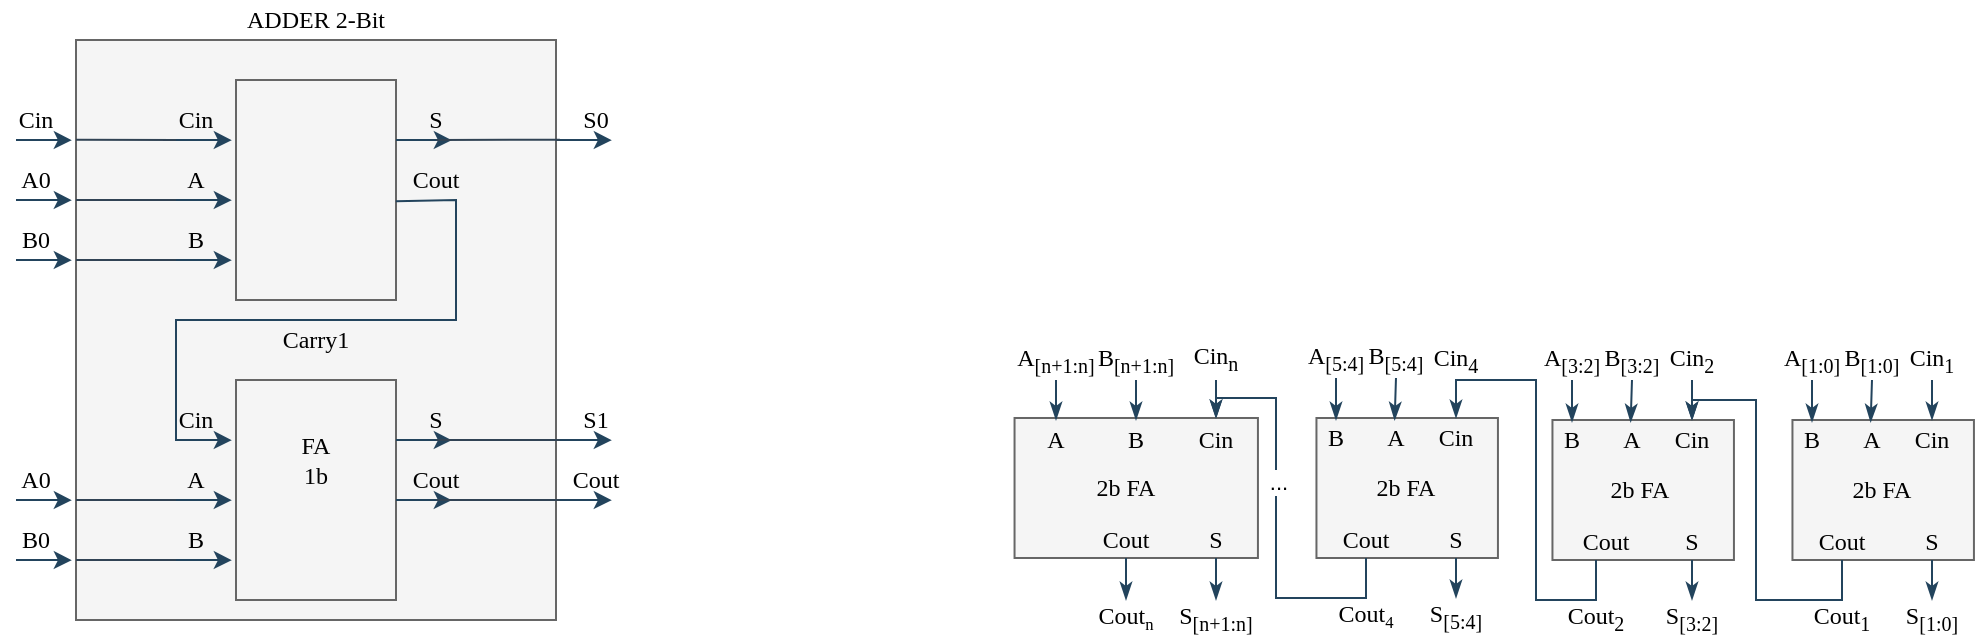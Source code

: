 <mxfile version="24.7.8">
  <diagram name="Página-1" id="XDa92OPdaR4ZZZLZT6wT">
    <mxGraphModel dx="1852" dy="402" grid="1" gridSize="10" guides="0" tooltips="1" connect="1" arrows="1" fold="1" page="1" pageScale="1" pageWidth="1200" pageHeight="1920" background="#ffffff" math="0" shadow="0">
      <root>
        <mxCell id="0" />
        <mxCell id="1" parent="0" />
        <mxCell id="cYye_BwF6FwvJ9r_iufw-80" value="" style="rounded=0;whiteSpace=wrap;html=1;fillColor=#f5f5f5;fontColor=#333333;strokeColor=#666666;" parent="1" vertex="1">
          <mxGeometry x="-40" y="80" width="240" height="290" as="geometry" />
        </mxCell>
        <mxCell id="cYye_BwF6FwvJ9r_iufw-1" value="" style="rounded=0;whiteSpace=wrap;html=1;labelBackgroundColor=none;fillColor=#f5f5f5;strokeColor=#666666;fontColor=#333333;" parent="1" vertex="1">
          <mxGeometry x="40" y="100" width="80" height="110" as="geometry" />
        </mxCell>
        <mxCell id="cYye_BwF6FwvJ9r_iufw-3" value="&lt;font face=&quot;Times New Roman&quot;&gt;A&lt;/font&gt;" style="text;html=1;align=center;verticalAlign=middle;whiteSpace=wrap;rounded=0;labelBackgroundColor=none;fontColor=#000000;" parent="1" vertex="1">
          <mxGeometry x="10" y="140" width="20" height="20" as="geometry" />
        </mxCell>
        <mxCell id="cYye_BwF6FwvJ9r_iufw-8" value="" style="endArrow=classic;html=1;rounded=0;entryX=-0.026;entryY=0.644;entryDx=0;entryDy=0;entryPerimeter=0;labelBackgroundColor=none;strokeColor=#23445D;fontColor=default;" parent="1" edge="1">
          <mxGeometry width="50" height="50" relative="1" as="geometry">
            <mxPoint x="10" y="130" as="sourcePoint" />
            <mxPoint x="37.92" y="130.08" as="targetPoint" />
          </mxGeometry>
        </mxCell>
        <mxCell id="cYye_BwF6FwvJ9r_iufw-20" value="&lt;font face=&quot;Times New Roman&quot;&gt;B&lt;/font&gt;" style="text;html=1;align=center;verticalAlign=middle;whiteSpace=wrap;rounded=0;labelBackgroundColor=none;fontColor=#000000;" parent="1" vertex="1">
          <mxGeometry x="10" y="170" width="20" height="20" as="geometry" />
        </mxCell>
        <mxCell id="cYye_BwF6FwvJ9r_iufw-21" value="&lt;font face=&quot;Times New Roman&quot;&gt;Cin&lt;/font&gt;" style="text;html=1;align=center;verticalAlign=middle;whiteSpace=wrap;rounded=0;labelBackgroundColor=none;fontColor=#000000;" parent="1" vertex="1">
          <mxGeometry x="10" y="110" width="20" height="20" as="geometry" />
        </mxCell>
        <mxCell id="cYye_BwF6FwvJ9r_iufw-58" value="" style="endArrow=classic;html=1;rounded=0;entryX=-0.026;entryY=0.644;entryDx=0;entryDy=0;entryPerimeter=0;labelBackgroundColor=none;strokeColor=#23445D;fontColor=default;" parent="1" edge="1">
          <mxGeometry width="50" height="50" relative="1" as="geometry">
            <mxPoint x="10" y="160" as="sourcePoint" />
            <mxPoint x="37.92" y="160.08" as="targetPoint" />
          </mxGeometry>
        </mxCell>
        <mxCell id="cYye_BwF6FwvJ9r_iufw-59" value="" style="endArrow=classic;html=1;rounded=0;entryX=-0.026;entryY=0.644;entryDx=0;entryDy=0;entryPerimeter=0;labelBackgroundColor=none;strokeColor=#23445D;fontColor=default;" parent="1" edge="1">
          <mxGeometry width="50" height="50" relative="1" as="geometry">
            <mxPoint x="10" y="190" as="sourcePoint" />
            <mxPoint x="37.92" y="190.08" as="targetPoint" />
          </mxGeometry>
        </mxCell>
        <mxCell id="cYye_BwF6FwvJ9r_iufw-61" value="&lt;font face=&quot;Times New Roman&quot;&gt;Cout&lt;/font&gt;" style="text;html=1;align=center;verticalAlign=middle;whiteSpace=wrap;rounded=0;labelBackgroundColor=none;fontColor=#000000;" parent="1" vertex="1">
          <mxGeometry x="130" y="140" width="20" height="20" as="geometry" />
        </mxCell>
        <mxCell id="cYye_BwF6FwvJ9r_iufw-62" value="" style="endArrow=classic;html=1;rounded=0;entryX=-0.026;entryY=0.644;entryDx=0;entryDy=0;entryPerimeter=0;labelBackgroundColor=none;strokeColor=#23445D;fontColor=default;" parent="1" edge="1">
          <mxGeometry width="50" height="50" relative="1" as="geometry">
            <mxPoint x="120" y="130" as="sourcePoint" />
            <mxPoint x="147.92" y="130.08" as="targetPoint" />
          </mxGeometry>
        </mxCell>
        <mxCell id="cYye_BwF6FwvJ9r_iufw-63" value="&lt;font face=&quot;Times New Roman&quot;&gt;S&lt;/font&gt;" style="text;html=1;align=center;verticalAlign=middle;whiteSpace=wrap;rounded=0;labelBackgroundColor=none;fontColor=#000000;" parent="1" vertex="1">
          <mxGeometry x="130" y="110" width="20" height="20" as="geometry" />
        </mxCell>
        <mxCell id="cYye_BwF6FwvJ9r_iufw-65" value="" style="rounded=0;whiteSpace=wrap;html=1;labelBackgroundColor=none;fillColor=#f5f5f5;strokeColor=#666666;fontColor=#333333;" parent="1" vertex="1">
          <mxGeometry x="40" y="250" width="80" height="110" as="geometry" />
        </mxCell>
        <mxCell id="cYye_BwF6FwvJ9r_iufw-66" value="&lt;font face=&quot;Times New Roman&quot;&gt;A&lt;/font&gt;" style="text;html=1;align=center;verticalAlign=middle;whiteSpace=wrap;rounded=0;labelBackgroundColor=none;fontColor=#000000;" parent="1" vertex="1">
          <mxGeometry x="10" y="290" width="20" height="20" as="geometry" />
        </mxCell>
        <mxCell id="cYye_BwF6FwvJ9r_iufw-67" value="" style="endArrow=classic;html=1;rounded=0;entryX=-0.026;entryY=0.644;entryDx=0;entryDy=0;entryPerimeter=0;labelBackgroundColor=none;strokeColor=#23445D;fontColor=default;exitX=0.999;exitY=0.551;exitDx=0;exitDy=0;exitPerimeter=0;" parent="1" source="cYye_BwF6FwvJ9r_iufw-1" edge="1">
          <mxGeometry width="50" height="50" relative="1" as="geometry">
            <mxPoint x="10" y="280" as="sourcePoint" />
            <mxPoint x="37.92" y="280.08" as="targetPoint" />
            <Array as="points">
              <mxPoint x="150" y="160" />
              <mxPoint x="150" y="220" />
              <mxPoint x="10" y="220" />
              <mxPoint x="10" y="280" />
            </Array>
          </mxGeometry>
        </mxCell>
        <mxCell id="cYye_BwF6FwvJ9r_iufw-68" value="&lt;font face=&quot;Times New Roman&quot;&gt;B&lt;/font&gt;" style="text;html=1;align=center;verticalAlign=middle;whiteSpace=wrap;rounded=0;labelBackgroundColor=none;fontColor=#000000;" parent="1" vertex="1">
          <mxGeometry x="10" y="320" width="20" height="20" as="geometry" />
        </mxCell>
        <mxCell id="cYye_BwF6FwvJ9r_iufw-69" value="&lt;font face=&quot;Times New Roman&quot;&gt;Cin&lt;/font&gt;" style="text;html=1;align=center;verticalAlign=middle;whiteSpace=wrap;rounded=0;labelBackgroundColor=none;fontColor=#000000;" parent="1" vertex="1">
          <mxGeometry x="10" y="260" width="20" height="20" as="geometry" />
        </mxCell>
        <mxCell id="cYye_BwF6FwvJ9r_iufw-70" value="&lt;font face=&quot;Times New Roman&quot;&gt;FA 1b&lt;/font&gt;" style="text;html=1;align=center;verticalAlign=middle;whiteSpace=wrap;rounded=0;labelBackgroundColor=none;fontColor=#000000;" parent="1" vertex="1">
          <mxGeometry x="70" y="280" width="20" height="20" as="geometry" />
        </mxCell>
        <mxCell id="cYye_BwF6FwvJ9r_iufw-71" value="" style="endArrow=classic;html=1;rounded=0;entryX=-0.026;entryY=0.644;entryDx=0;entryDy=0;entryPerimeter=0;labelBackgroundColor=none;strokeColor=#23445D;fontColor=default;" parent="1" edge="1">
          <mxGeometry width="50" height="50" relative="1" as="geometry">
            <mxPoint x="10" y="310" as="sourcePoint" />
            <mxPoint x="37.92" y="310.08" as="targetPoint" />
          </mxGeometry>
        </mxCell>
        <mxCell id="cYye_BwF6FwvJ9r_iufw-72" value="" style="endArrow=classic;html=1;rounded=0;entryX=-0.026;entryY=0.644;entryDx=0;entryDy=0;entryPerimeter=0;labelBackgroundColor=none;strokeColor=#23445D;fontColor=default;" parent="1" edge="1">
          <mxGeometry width="50" height="50" relative="1" as="geometry">
            <mxPoint x="10" y="340" as="sourcePoint" />
            <mxPoint x="37.92" y="340.08" as="targetPoint" />
          </mxGeometry>
        </mxCell>
        <mxCell id="cYye_BwF6FwvJ9r_iufw-73" value="&lt;font face=&quot;Times New Roman&quot;&gt;Cout&lt;/font&gt;" style="text;html=1;align=center;verticalAlign=middle;whiteSpace=wrap;rounded=0;labelBackgroundColor=none;fontColor=#000000;" parent="1" vertex="1">
          <mxGeometry x="130" y="290" width="20" height="20" as="geometry" />
        </mxCell>
        <mxCell id="cYye_BwF6FwvJ9r_iufw-74" value="" style="endArrow=classic;html=1;rounded=0;entryX=-0.026;entryY=0.644;entryDx=0;entryDy=0;entryPerimeter=0;labelBackgroundColor=none;strokeColor=#23445D;fontColor=default;" parent="1" edge="1">
          <mxGeometry width="50" height="50" relative="1" as="geometry">
            <mxPoint x="120" y="280" as="sourcePoint" />
            <mxPoint x="147.92" y="280.08" as="targetPoint" />
          </mxGeometry>
        </mxCell>
        <mxCell id="cYye_BwF6FwvJ9r_iufw-75" value="&lt;font face=&quot;Times New Roman&quot;&gt;S&lt;/font&gt;" style="text;html=1;align=center;verticalAlign=middle;whiteSpace=wrap;rounded=0;labelBackgroundColor=none;fontColor=#000000;" parent="1" vertex="1">
          <mxGeometry x="130" y="260" width="20" height="20" as="geometry" />
        </mxCell>
        <mxCell id="cYye_BwF6FwvJ9r_iufw-76" value="" style="endArrow=classic;html=1;rounded=0;entryX=-0.026;entryY=0.644;entryDx=0;entryDy=0;entryPerimeter=0;labelBackgroundColor=none;strokeColor=#23445D;fontColor=default;" parent="1" edge="1">
          <mxGeometry width="50" height="50" relative="1" as="geometry">
            <mxPoint x="120" y="310" as="sourcePoint" />
            <mxPoint x="147.92" y="310.08" as="targetPoint" />
          </mxGeometry>
        </mxCell>
        <mxCell id="cYye_BwF6FwvJ9r_iufw-82" value="&lt;font face=&quot;Times New Roman&quot;&gt;ADDER 2-Bit&lt;/font&gt;" style="text;html=1;align=center;verticalAlign=middle;whiteSpace=wrap;rounded=0;labelBackgroundColor=none;fontColor=#000000;" parent="1" vertex="1">
          <mxGeometry x="20" y="60" width="120" height="20" as="geometry" />
        </mxCell>
        <mxCell id="cYye_BwF6FwvJ9r_iufw-83" value="&lt;font face=&quot;Times New Roman&quot;&gt;Cin&lt;/font&gt;" style="text;html=1;align=center;verticalAlign=middle;whiteSpace=wrap;rounded=0;labelBackgroundColor=none;fontColor=#000000;" parent="1" vertex="1">
          <mxGeometry x="-70" y="110" width="20" height="20" as="geometry" />
        </mxCell>
        <mxCell id="cYye_BwF6FwvJ9r_iufw-85" value="" style="endArrow=classic;html=1;rounded=0;entryX=-0.026;entryY=0.644;entryDx=0;entryDy=0;entryPerimeter=0;labelBackgroundColor=none;strokeColor=#23445D;fontColor=default;" parent="1" edge="1">
          <mxGeometry width="50" height="50" relative="1" as="geometry">
            <mxPoint x="-70" y="130" as="sourcePoint" />
            <mxPoint x="-42.08" y="130.08" as="targetPoint" />
          </mxGeometry>
        </mxCell>
        <mxCell id="cYye_BwF6FwvJ9r_iufw-86" value="&lt;font face=&quot;Times New Roman&quot;&gt;A0&lt;/font&gt;" style="text;html=1;align=center;verticalAlign=middle;whiteSpace=wrap;rounded=0;labelBackgroundColor=none;fontColor=#000000;" parent="1" vertex="1">
          <mxGeometry x="-70" y="140" width="20" height="20" as="geometry" />
        </mxCell>
        <mxCell id="cYye_BwF6FwvJ9r_iufw-87" value="" style="endArrow=classic;html=1;rounded=0;entryX=-0.026;entryY=0.644;entryDx=0;entryDy=0;entryPerimeter=0;labelBackgroundColor=none;strokeColor=#23445D;fontColor=default;" parent="1" edge="1">
          <mxGeometry width="50" height="50" relative="1" as="geometry">
            <mxPoint x="-70" y="160" as="sourcePoint" />
            <mxPoint x="-42.08" y="160.08" as="targetPoint" />
          </mxGeometry>
        </mxCell>
        <mxCell id="cYye_BwF6FwvJ9r_iufw-88" value="&lt;font face=&quot;Times New Roman&quot;&gt;B0&lt;/font&gt;" style="text;html=1;align=center;verticalAlign=middle;whiteSpace=wrap;rounded=0;labelBackgroundColor=none;fontColor=#000000;" parent="1" vertex="1">
          <mxGeometry x="-70" y="170" width="20" height="20" as="geometry" />
        </mxCell>
        <mxCell id="cYye_BwF6FwvJ9r_iufw-89" value="" style="endArrow=classic;html=1;rounded=0;entryX=-0.026;entryY=0.644;entryDx=0;entryDy=0;entryPerimeter=0;labelBackgroundColor=none;strokeColor=#23445D;fontColor=default;" parent="1" edge="1">
          <mxGeometry width="50" height="50" relative="1" as="geometry">
            <mxPoint x="-70" y="190" as="sourcePoint" />
            <mxPoint x="-42.08" y="190.08" as="targetPoint" />
          </mxGeometry>
        </mxCell>
        <mxCell id="cYye_BwF6FwvJ9r_iufw-90" value="" style="endArrow=classic;html=1;rounded=0;labelBackgroundColor=none;strokeColor=#23445D;fontColor=default;" parent="1" target="cYye_BwF6FwvJ9r_iufw-80" edge="1">
          <mxGeometry width="50" height="50" relative="1" as="geometry">
            <mxPoint x="-40" y="130" as="sourcePoint" />
            <mxPoint x="-12.08" y="130.08" as="targetPoint" />
          </mxGeometry>
        </mxCell>
        <mxCell id="cYye_BwF6FwvJ9r_iufw-93" value="&lt;font face=&quot;Times New Roman&quot;&gt;A0&lt;/font&gt;" style="text;html=1;align=center;verticalAlign=middle;whiteSpace=wrap;rounded=0;labelBackgroundColor=none;fontColor=#000000;" parent="1" vertex="1">
          <mxGeometry x="-70" y="290" width="20" height="20" as="geometry" />
        </mxCell>
        <mxCell id="cYye_BwF6FwvJ9r_iufw-94" value="&lt;font face=&quot;Times New Roman&quot;&gt;B0&lt;/font&gt;" style="text;html=1;align=center;verticalAlign=middle;whiteSpace=wrap;rounded=0;labelBackgroundColor=none;fontColor=#000000;" parent="1" vertex="1">
          <mxGeometry x="-70" y="320" width="20" height="20" as="geometry" />
        </mxCell>
        <mxCell id="cYye_BwF6FwvJ9r_iufw-95" value="" style="endArrow=classic;html=1;rounded=0;entryX=-0.026;entryY=0.644;entryDx=0;entryDy=0;entryPerimeter=0;labelBackgroundColor=none;strokeColor=#23445D;fontColor=default;" parent="1" edge="1">
          <mxGeometry width="50" height="50" relative="1" as="geometry">
            <mxPoint x="-70" y="310" as="sourcePoint" />
            <mxPoint x="-42.08" y="310.08" as="targetPoint" />
          </mxGeometry>
        </mxCell>
        <mxCell id="cYye_BwF6FwvJ9r_iufw-96" value="" style="endArrow=classic;html=1;rounded=0;entryX=-0.026;entryY=0.644;entryDx=0;entryDy=0;entryPerimeter=0;labelBackgroundColor=none;strokeColor=#23445D;fontColor=default;" parent="1" edge="1">
          <mxGeometry width="50" height="50" relative="1" as="geometry">
            <mxPoint x="-70" y="340" as="sourcePoint" />
            <mxPoint x="-42.08" y="340.08" as="targetPoint" />
          </mxGeometry>
        </mxCell>
        <mxCell id="cYye_BwF6FwvJ9r_iufw-97" value="&lt;font face=&quot;Times New Roman&quot;&gt;Carry1&lt;/font&gt;" style="text;html=1;align=center;verticalAlign=middle;whiteSpace=wrap;rounded=0;labelBackgroundColor=none;fontColor=#000000;" parent="1" vertex="1">
          <mxGeometry x="70" y="220" width="20" height="20" as="geometry" />
        </mxCell>
        <mxCell id="cYye_BwF6FwvJ9r_iufw-101" value="&lt;font face=&quot;Times New Roman&quot;&gt;S0&lt;/font&gt;" style="text;html=1;align=center;verticalAlign=middle;whiteSpace=wrap;rounded=0;labelBackgroundColor=none;fontColor=#000000;" parent="1" vertex="1">
          <mxGeometry x="210" y="110" width="20" height="20" as="geometry" />
        </mxCell>
        <mxCell id="cYye_BwF6FwvJ9r_iufw-104" value="" style="endArrow=classic;html=1;rounded=0;entryX=-0.026;entryY=0.644;entryDx=0;entryDy=0;entryPerimeter=0;labelBackgroundColor=none;strokeColor=#23445D;fontColor=default;" parent="1" edge="1">
          <mxGeometry width="50" height="50" relative="1" as="geometry">
            <mxPoint x="200" y="130" as="sourcePoint" />
            <mxPoint x="227.92" y="130.08" as="targetPoint" />
          </mxGeometry>
        </mxCell>
        <mxCell id="cYye_BwF6FwvJ9r_iufw-107" value="&lt;font face=&quot;Times New Roman&quot;&gt;S1&lt;/font&gt;" style="text;html=1;align=center;verticalAlign=middle;whiteSpace=wrap;rounded=0;labelBackgroundColor=none;fontColor=#000000;" parent="1" vertex="1">
          <mxGeometry x="210" y="260" width="20" height="20" as="geometry" />
        </mxCell>
        <mxCell id="cYye_BwF6FwvJ9r_iufw-108" value="" style="endArrow=classic;html=1;rounded=0;entryX=-0.026;entryY=0.644;entryDx=0;entryDy=0;entryPerimeter=0;labelBackgroundColor=none;strokeColor=#23445D;fontColor=default;" parent="1" edge="1">
          <mxGeometry width="50" height="50" relative="1" as="geometry">
            <mxPoint x="200" y="280" as="sourcePoint" />
            <mxPoint x="227.92" y="280.08" as="targetPoint" />
          </mxGeometry>
        </mxCell>
        <mxCell id="cYye_BwF6FwvJ9r_iufw-113" value="&lt;font face=&quot;Times New Roman&quot;&gt;Cout&lt;/font&gt;" style="text;html=1;align=center;verticalAlign=middle;whiteSpace=wrap;rounded=0;labelBackgroundColor=none;fontColor=#000000;" parent="1" vertex="1">
          <mxGeometry x="210" y="290" width="20" height="20" as="geometry" />
        </mxCell>
        <mxCell id="cYye_BwF6FwvJ9r_iufw-114" value="" style="endArrow=classic;html=1;rounded=0;entryX=-0.026;entryY=0.644;entryDx=0;entryDy=0;entryPerimeter=0;labelBackgroundColor=none;strokeColor=#23445D;fontColor=default;" parent="1" edge="1">
          <mxGeometry width="50" height="50" relative="1" as="geometry">
            <mxPoint x="200" y="310" as="sourcePoint" />
            <mxPoint x="227.92" y="310.08" as="targetPoint" />
          </mxGeometry>
        </mxCell>
        <mxCell id="cYye_BwF6FwvJ9r_iufw-115" value="" style="endArrow=none;html=1;rounded=0;fillColor=#647687;strokeColor=#314354;exitX=0;exitY=0.172;exitDx=0;exitDy=0;exitPerimeter=0;" parent="1" source="cYye_BwF6FwvJ9r_iufw-80" edge="1">
          <mxGeometry width="50" height="50" relative="1" as="geometry">
            <mxPoint x="-40" y="180" as="sourcePoint" />
            <mxPoint x="10" y="130" as="targetPoint" />
          </mxGeometry>
        </mxCell>
        <mxCell id="cYye_BwF6FwvJ9r_iufw-117" value="" style="endArrow=none;html=1;rounded=0;fillColor=#647687;strokeColor=#314354;exitX=0;exitY=0.172;exitDx=0;exitDy=0;exitPerimeter=0;" parent="1" edge="1">
          <mxGeometry width="50" height="50" relative="1" as="geometry">
            <mxPoint x="-40" y="160" as="sourcePoint" />
            <mxPoint x="10" y="160" as="targetPoint" />
          </mxGeometry>
        </mxCell>
        <mxCell id="cYye_BwF6FwvJ9r_iufw-118" value="" style="endArrow=none;html=1;rounded=0;fillColor=#647687;strokeColor=#314354;exitX=0;exitY=0.172;exitDx=0;exitDy=0;exitPerimeter=0;" parent="1" edge="1">
          <mxGeometry width="50" height="50" relative="1" as="geometry">
            <mxPoint x="-40" y="190" as="sourcePoint" />
            <mxPoint x="10" y="190" as="targetPoint" />
          </mxGeometry>
        </mxCell>
        <mxCell id="cYye_BwF6FwvJ9r_iufw-119" value="" style="endArrow=none;html=1;rounded=0;fillColor=#647687;strokeColor=#314354;exitX=0;exitY=0.172;exitDx=0;exitDy=0;exitPerimeter=0;entryX=1.008;entryY=0.172;entryDx=0;entryDy=0;entryPerimeter=0;" parent="1" target="cYye_BwF6FwvJ9r_iufw-80" edge="1">
          <mxGeometry width="50" height="50" relative="1" as="geometry">
            <mxPoint x="140" y="130" as="sourcePoint" />
            <mxPoint x="190" y="130" as="targetPoint" />
          </mxGeometry>
        </mxCell>
        <mxCell id="cYye_BwF6FwvJ9r_iufw-120" value="" style="endArrow=none;html=1;rounded=0;fillColor=#647687;strokeColor=#314354;exitX=0;exitY=0.172;exitDx=0;exitDy=0;exitPerimeter=0;entryX=1.008;entryY=0.172;entryDx=0;entryDy=0;entryPerimeter=0;" parent="1" edge="1">
          <mxGeometry width="50" height="50" relative="1" as="geometry">
            <mxPoint x="140" y="280" as="sourcePoint" />
            <mxPoint x="202" y="280" as="targetPoint" />
          </mxGeometry>
        </mxCell>
        <mxCell id="cYye_BwF6FwvJ9r_iufw-121" value="" style="endArrow=none;html=1;rounded=0;fillColor=#647687;strokeColor=#314354;exitX=0;exitY=0.172;exitDx=0;exitDy=0;exitPerimeter=0;entryX=1.008;entryY=0.172;entryDx=0;entryDy=0;entryPerimeter=0;" parent="1" edge="1">
          <mxGeometry width="50" height="50" relative="1" as="geometry">
            <mxPoint x="140" y="310" as="sourcePoint" />
            <mxPoint x="202" y="310" as="targetPoint" />
          </mxGeometry>
        </mxCell>
        <mxCell id="cYye_BwF6FwvJ9r_iufw-122" value="" style="endArrow=none;html=1;rounded=0;fillColor=#647687;strokeColor=#314354;exitX=0;exitY=0.172;exitDx=0;exitDy=0;exitPerimeter=0;" parent="1" edge="1">
          <mxGeometry width="50" height="50" relative="1" as="geometry">
            <mxPoint x="-40" y="310" as="sourcePoint" />
            <mxPoint x="10" y="310" as="targetPoint" />
          </mxGeometry>
        </mxCell>
        <mxCell id="cYye_BwF6FwvJ9r_iufw-123" value="" style="endArrow=none;html=1;rounded=0;fillColor=#647687;strokeColor=#314354;exitX=0;exitY=0.172;exitDx=0;exitDy=0;exitPerimeter=0;" parent="1" edge="1">
          <mxGeometry width="50" height="50" relative="1" as="geometry">
            <mxPoint x="-40" y="340" as="sourcePoint" />
            <mxPoint x="10" y="340" as="targetPoint" />
          </mxGeometry>
        </mxCell>
        <mxCell id="MK1i2dJ1rFnjrq1ITueB-73" value="" style="rounded=0;whiteSpace=wrap;html=1;labelBackgroundColor=none;fillColor=#f5f5f5;strokeColor=#666666;fontColor=#333333;direction=east;rotation=90;" parent="1" vertex="1">
          <mxGeometry x="828.6" y="259.63" width="70" height="90.74" as="geometry" />
        </mxCell>
        <mxCell id="MK1i2dJ1rFnjrq1ITueB-81" value="&lt;font face=&quot;Times New Roman&quot;&gt;Cout&lt;sub&gt;1&lt;/sub&gt;&lt;/font&gt;" style="text;html=1;align=center;verticalAlign=bottom;whiteSpace=wrap;rounded=0;labelBackgroundColor=none;fontColor=#000000;direction=east;rotation=0;" parent="1" vertex="1">
          <mxGeometry x="818" y="360" width="50" height="20" as="geometry" />
        </mxCell>
        <mxCell id="MK1i2dJ1rFnjrq1ITueB-82" value="" style="endArrow=classicThin;html=1;rounded=0;labelBackgroundColor=none;strokeColor=#23445D;fontColor=default;verticalAlign=bottom;exitX=0.5;exitY=1;exitDx=0;exitDy=0;entryX=0.5;entryY=0;entryDx=0;entryDy=0;endFill=1;" parent="1" source="MK1i2dJ1rFnjrq1ITueB-115" target="MK1i2dJ1rFnjrq1ITueB-83" edge="1">
          <mxGeometry width="50" height="50" relative="1" as="geometry">
            <mxPoint x="858" y="340" as="sourcePoint" />
            <mxPoint x="888" y="385" as="targetPoint" />
          </mxGeometry>
        </mxCell>
        <mxCell id="MK1i2dJ1rFnjrq1ITueB-83" value="&lt;font face=&quot;Times New Roman&quot;&gt;S&lt;sub&gt;[1:0]&lt;/sub&gt;&lt;/font&gt;" style="text;html=1;align=center;verticalAlign=bottom;whiteSpace=wrap;rounded=0;labelBackgroundColor=none;fontColor=#000000;direction=east;rotation=0;" parent="1" vertex="1">
          <mxGeometry x="868" y="360" width="40" height="20" as="geometry" />
        </mxCell>
        <mxCell id="MK1i2dJ1rFnjrq1ITueB-84" value="" style="endArrow=classicThin;html=1;rounded=0;labelBackgroundColor=none;strokeColor=#23445D;fontColor=default;endFill=1;" parent="1" edge="1">
          <mxGeometry width="50" height="50" relative="1" as="geometry">
            <mxPoint x="843" y="340" as="sourcePoint" />
            <mxPoint x="768" y="270" as="targetPoint" />
            <Array as="points">
              <mxPoint x="843" y="360" />
              <mxPoint x="800" y="360" />
              <mxPoint x="800" y="260" />
              <mxPoint x="768" y="260" />
            </Array>
          </mxGeometry>
        </mxCell>
        <mxCell id="MK1i2dJ1rFnjrq1ITueB-111" value="&lt;font face=&quot;Times New Roman&quot;&gt;B&lt;/font&gt;" style="text;html=1;align=center;verticalAlign=middle;whiteSpace=wrap;rounded=0;labelBackgroundColor=none;fontColor=#000000;direction=east;rotation=0;" parent="1" vertex="1">
          <mxGeometry x="813" y="265" width="30" height="30.0" as="geometry" />
        </mxCell>
        <mxCell id="MK1i2dJ1rFnjrq1ITueB-112" value="&lt;font face=&quot;Times New Roman&quot;&gt;A&lt;/font&gt;" style="text;html=1;align=center;verticalAlign=middle;whiteSpace=wrap;rounded=0;labelBackgroundColor=none;fontColor=#000000;direction=east;rotation=0;" parent="1" vertex="1">
          <mxGeometry x="843" y="265" width="30" height="30.0" as="geometry" />
        </mxCell>
        <mxCell id="MK1i2dJ1rFnjrq1ITueB-113" value="&lt;font face=&quot;Times New Roman&quot;&gt;Cin&lt;/font&gt;" style="text;html=1;align=center;verticalAlign=middle;whiteSpace=wrap;rounded=0;labelBackgroundColor=none;fontColor=#000000;direction=east;rotation=0;" parent="1" vertex="1">
          <mxGeometry x="873" y="265" width="30" height="30.0" as="geometry" />
        </mxCell>
        <mxCell id="MK1i2dJ1rFnjrq1ITueB-114" value="&lt;font face=&quot;Times New Roman&quot;&gt;Cout&lt;/font&gt;" style="text;html=1;align=center;verticalAlign=bottom;whiteSpace=wrap;rounded=0;labelBackgroundColor=none;fontColor=#000000;direction=east;rotation=0;" parent="1" vertex="1">
          <mxGeometry x="813" y="310" width="60" height="30.0" as="geometry" />
        </mxCell>
        <mxCell id="MK1i2dJ1rFnjrq1ITueB-115" value="&lt;font face=&quot;Times New Roman&quot;&gt;S&lt;/font&gt;" style="text;html=1;align=center;verticalAlign=bottom;whiteSpace=wrap;rounded=0;labelBackgroundColor=none;fontColor=#000000;direction=east;rotation=0;" parent="1" vertex="1">
          <mxGeometry x="873" y="310" width="30" height="30.0" as="geometry" />
        </mxCell>
        <mxCell id="MK1i2dJ1rFnjrq1ITueB-77" value="&lt;font face=&quot;Times New Roman&quot;&gt;Cin&lt;sub&gt;1&lt;/sub&gt;&lt;/font&gt;" style="text;html=1;align=center;verticalAlign=middle;whiteSpace=wrap;rounded=0;labelBackgroundColor=none;fontColor=#000000;direction=east;rotation=0;" parent="1" vertex="1">
          <mxGeometry x="868" y="230" width="40" height="20" as="geometry" />
        </mxCell>
        <mxCell id="MK1i2dJ1rFnjrq1ITueB-80" value="" style="endArrow=classicThin;html=1;rounded=0;labelBackgroundColor=none;strokeColor=#23445D;fontColor=default;exitX=0.5;exitY=1;exitDx=0;exitDy=0;endFill=1;" parent="1" source="MK1i2dJ1rFnjrq1ITueB-77" edge="1">
          <mxGeometry width="50" height="50" relative="1" as="geometry">
            <mxPoint x="892.737" y="335.714" as="sourcePoint" />
            <mxPoint x="888" y="270" as="targetPoint" />
          </mxGeometry>
        </mxCell>
        <mxCell id="MK1i2dJ1rFnjrq1ITueB-76" value="&lt;font face=&quot;Times New Roman&quot;&gt;B&lt;sub&gt;[1:0]&lt;/sub&gt;&lt;/font&gt;" style="text;html=1;align=center;verticalAlign=middle;whiteSpace=wrap;rounded=0;labelBackgroundColor=none;fontColor=#000000;direction=east;rotation=0;" parent="1" vertex="1">
          <mxGeometry x="848" y="230" width="20" height="20" as="geometry" />
        </mxCell>
        <mxCell id="MK1i2dJ1rFnjrq1ITueB-79" value="" style="endArrow=classicThin;html=1;rounded=0;labelBackgroundColor=none;strokeColor=#23445D;fontColor=default;exitX=0.5;exitY=1;exitDx=0;exitDy=0;entryX=0.015;entryY=0.569;entryDx=0;entryDy=0;entryPerimeter=0;endFill=1;" parent="1" source="MK1i2dJ1rFnjrq1ITueB-76" target="MK1i2dJ1rFnjrq1ITueB-73" edge="1">
          <mxGeometry width="50" height="50" relative="1" as="geometry">
            <mxPoint x="848" y="285" as="sourcePoint" />
            <mxPoint x="808" y="270" as="targetPoint" />
          </mxGeometry>
        </mxCell>
        <mxCell id="MK1i2dJ1rFnjrq1ITueB-74" value="&lt;font face=&quot;Times New Roman&quot;&gt;A&lt;sub&gt;[1:0]&lt;/sub&gt;&lt;span style=&quot;font-size: 8.333px;&quot;&gt;&lt;sub&gt;&lt;br&gt;&lt;/sub&gt;&lt;/span&gt;&lt;/font&gt;" style="text;html=1;align=center;verticalAlign=middle;whiteSpace=wrap;rounded=0;labelBackgroundColor=none;fontColor=#000000;direction=east;rotation=0;" parent="1" vertex="1">
          <mxGeometry x="818" y="230" width="20" height="20" as="geometry" />
        </mxCell>
        <mxCell id="MK1i2dJ1rFnjrq1ITueB-75" value="" style="endArrow=classicThin;html=1;rounded=0;labelBackgroundColor=none;strokeColor=#23445D;fontColor=default;exitX=0.5;exitY=1;exitDx=0;exitDy=0;endFill=1;" parent="1" source="MK1i2dJ1rFnjrq1ITueB-74" edge="1">
          <mxGeometry width="50" height="50" relative="1" as="geometry">
            <mxPoint x="778" y="260" as="sourcePoint" />
            <mxPoint x="828" y="271" as="targetPoint" />
          </mxGeometry>
        </mxCell>
        <mxCell id="wj6bXE4c9xjPaCek-QSr-2" value="" style="rounded=0;whiteSpace=wrap;html=1;labelBackgroundColor=none;fillColor=#f5f5f5;strokeColor=#666666;fontColor=#333333;direction=east;rotation=90;" vertex="1" parent="1">
          <mxGeometry x="708.6" y="259.63" width="70" height="90.74" as="geometry" />
        </mxCell>
        <mxCell id="wj6bXE4c9xjPaCek-QSr-4" value="&lt;font face=&quot;Times New Roman&quot;&gt;Cout&lt;sub&gt;2&lt;/sub&gt;&lt;/font&gt;" style="text;html=1;align=center;verticalAlign=bottom;whiteSpace=wrap;rounded=0;labelBackgroundColor=none;fontColor=#000000;direction=east;rotation=0;" vertex="1" parent="1">
          <mxGeometry x="700" y="360" width="40" height="20" as="geometry" />
        </mxCell>
        <mxCell id="wj6bXE4c9xjPaCek-QSr-5" value="" style="endArrow=classicThin;html=1;rounded=0;labelBackgroundColor=none;strokeColor=#23445D;fontColor=default;verticalAlign=bottom;exitX=0.5;exitY=1;exitDx=0;exitDy=0;entryX=0.5;entryY=0;entryDx=0;entryDy=0;endFill=1;" edge="1" parent="1" source="wj6bXE4c9xjPaCek-QSr-13" target="wj6bXE4c9xjPaCek-QSr-6">
          <mxGeometry width="50" height="50" relative="1" as="geometry">
            <mxPoint x="738" y="340" as="sourcePoint" />
            <mxPoint x="768" y="385" as="targetPoint" />
          </mxGeometry>
        </mxCell>
        <mxCell id="wj6bXE4c9xjPaCek-QSr-6" value="&lt;font face=&quot;Times New Roman&quot;&gt;S&lt;sub&gt;[3:2]&lt;/sub&gt;&lt;/font&gt;" style="text;html=1;align=center;verticalAlign=bottom;whiteSpace=wrap;rounded=0;labelBackgroundColor=none;fontColor=#000000;direction=east;rotation=0;" vertex="1" parent="1">
          <mxGeometry x="753" y="360" width="30" height="20" as="geometry" />
        </mxCell>
        <mxCell id="wj6bXE4c9xjPaCek-QSr-8" value="&lt;font face=&quot;Times New Roman&quot;&gt;B&lt;/font&gt;" style="text;html=1;align=center;verticalAlign=middle;whiteSpace=wrap;rounded=0;labelBackgroundColor=none;fontColor=#000000;direction=east;rotation=0;" vertex="1" parent="1">
          <mxGeometry x="693" y="265" width="30" height="30.0" as="geometry" />
        </mxCell>
        <mxCell id="wj6bXE4c9xjPaCek-QSr-9" value="&lt;font face=&quot;Times New Roman&quot;&gt;A&lt;/font&gt;" style="text;html=1;align=center;verticalAlign=middle;whiteSpace=wrap;rounded=0;labelBackgroundColor=none;fontColor=#000000;direction=east;rotation=0;" vertex="1" parent="1">
          <mxGeometry x="723" y="265" width="30" height="30.0" as="geometry" />
        </mxCell>
        <mxCell id="wj6bXE4c9xjPaCek-QSr-11" value="&lt;font face=&quot;Times New Roman&quot;&gt;Cin&lt;/font&gt;" style="text;html=1;align=center;verticalAlign=middle;whiteSpace=wrap;rounded=0;labelBackgroundColor=none;fontColor=#000000;direction=east;rotation=0;" vertex="1" parent="1">
          <mxGeometry x="753" y="265" width="30" height="30.0" as="geometry" />
        </mxCell>
        <mxCell id="wj6bXE4c9xjPaCek-QSr-12" value="&lt;font face=&quot;Times New Roman&quot;&gt;Cout&lt;/font&gt;" style="text;html=1;align=center;verticalAlign=bottom;whiteSpace=wrap;rounded=0;labelBackgroundColor=none;fontColor=#000000;direction=east;rotation=0;" vertex="1" parent="1">
          <mxGeometry x="700" y="320" width="50" height="20" as="geometry" />
        </mxCell>
        <mxCell id="wj6bXE4c9xjPaCek-QSr-13" value="&lt;font face=&quot;Times New Roman&quot;&gt;S&lt;/font&gt;" style="text;html=1;align=center;verticalAlign=bottom;whiteSpace=wrap;rounded=0;labelBackgroundColor=none;fontColor=#000000;direction=east;rotation=0;" vertex="1" parent="1">
          <mxGeometry x="753" y="310" width="30" height="30.0" as="geometry" />
        </mxCell>
        <mxCell id="wj6bXE4c9xjPaCek-QSr-14" value="&lt;font face=&quot;Times New Roman&quot;&gt;Cin&lt;sub&gt;2&lt;/sub&gt;&lt;/font&gt;" style="text;html=1;align=center;verticalAlign=middle;whiteSpace=wrap;rounded=0;labelBackgroundColor=none;fontColor=#000000;direction=east;rotation=0;" vertex="1" parent="1">
          <mxGeometry x="748" y="230" width="40" height="20" as="geometry" />
        </mxCell>
        <mxCell id="wj6bXE4c9xjPaCek-QSr-15" value="" style="endArrow=classicThin;html=1;rounded=0;labelBackgroundColor=none;strokeColor=#23445D;fontColor=default;exitX=0.5;exitY=1;exitDx=0;exitDy=0;endFill=1;" edge="1" parent="1" source="wj6bXE4c9xjPaCek-QSr-14">
          <mxGeometry width="50" height="50" relative="1" as="geometry">
            <mxPoint x="772.737" y="335.714" as="sourcePoint" />
            <mxPoint x="768" y="270" as="targetPoint" />
          </mxGeometry>
        </mxCell>
        <mxCell id="wj6bXE4c9xjPaCek-QSr-16" value="&lt;font face=&quot;Times New Roman&quot;&gt;B&lt;sub&gt;[3:2]&lt;/sub&gt;&lt;/font&gt;" style="text;html=1;align=center;verticalAlign=middle;whiteSpace=wrap;rounded=0;labelBackgroundColor=none;fontColor=#000000;direction=east;rotation=0;" vertex="1" parent="1">
          <mxGeometry x="728" y="230" width="20" height="20" as="geometry" />
        </mxCell>
        <mxCell id="wj6bXE4c9xjPaCek-QSr-17" value="" style="endArrow=classicThin;html=1;rounded=0;labelBackgroundColor=none;strokeColor=#23445D;fontColor=default;exitX=0.5;exitY=1;exitDx=0;exitDy=0;entryX=0.015;entryY=0.569;entryDx=0;entryDy=0;entryPerimeter=0;endFill=1;" edge="1" parent="1" source="wj6bXE4c9xjPaCek-QSr-16" target="wj6bXE4c9xjPaCek-QSr-2">
          <mxGeometry width="50" height="50" relative="1" as="geometry">
            <mxPoint x="728" y="285" as="sourcePoint" />
            <mxPoint x="688" y="270" as="targetPoint" />
          </mxGeometry>
        </mxCell>
        <mxCell id="wj6bXE4c9xjPaCek-QSr-18" value="&lt;font face=&quot;Times New Roman&quot;&gt;A&lt;sub&gt;[3:2]&lt;/sub&gt;&lt;span style=&quot;font-size: 8.333px;&quot;&gt;&lt;sub&gt;&lt;br&gt;&lt;/sub&gt;&lt;/span&gt;&lt;/font&gt;" style="text;html=1;align=center;verticalAlign=middle;whiteSpace=wrap;rounded=0;labelBackgroundColor=none;fontColor=#000000;direction=east;rotation=0;" vertex="1" parent="1">
          <mxGeometry x="698" y="230" width="20" height="20" as="geometry" />
        </mxCell>
        <mxCell id="wj6bXE4c9xjPaCek-QSr-19" value="" style="endArrow=classicThin;html=1;rounded=0;labelBackgroundColor=none;strokeColor=#23445D;fontColor=default;exitX=0.5;exitY=1;exitDx=0;exitDy=0;endFill=1;" edge="1" parent="1" source="wj6bXE4c9xjPaCek-QSr-18">
          <mxGeometry width="50" height="50" relative="1" as="geometry">
            <mxPoint x="658" y="260" as="sourcePoint" />
            <mxPoint x="708" y="271" as="targetPoint" />
          </mxGeometry>
        </mxCell>
        <mxCell id="cYye_BwF6FwvJ9r_iufw-24" value="&lt;font face=&quot;Times New Roman&quot;&gt;2b FA&lt;/font&gt;" style="text;html=1;align=center;verticalAlign=middle;whiteSpace=wrap;rounded=0;labelBackgroundColor=none;fontColor=#000000;" parent="1" vertex="1">
          <mxGeometry x="828" y="290" width="70" height="30" as="geometry" />
        </mxCell>
        <mxCell id="wj6bXE4c9xjPaCek-QSr-20" value="&lt;font face=&quot;Times New Roman&quot;&gt;2b FA&lt;/font&gt;" style="text;html=1;align=center;verticalAlign=middle;whiteSpace=wrap;rounded=0;labelBackgroundColor=none;fontColor=#000000;" vertex="1" parent="1">
          <mxGeometry x="707" y="290" width="70" height="30" as="geometry" />
        </mxCell>
        <mxCell id="wj6bXE4c9xjPaCek-QSr-21" value="" style="rounded=0;whiteSpace=wrap;html=1;labelBackgroundColor=none;fillColor=#f5f5f5;strokeColor=#666666;fontColor=#333333;direction=east;rotation=90;" vertex="1" parent="1">
          <mxGeometry x="590.6" y="258.63" width="70" height="90.74" as="geometry" />
        </mxCell>
        <mxCell id="wj6bXE4c9xjPaCek-QSr-23" value="&lt;font face=&quot;Times New Roman&quot;&gt;Cout&lt;span style=&quot;font-size: 10px;&quot;&gt;&lt;sub&gt;4&lt;/sub&gt;&lt;/span&gt;&lt;/font&gt;" style="text;html=1;align=center;verticalAlign=bottom;whiteSpace=wrap;rounded=0;labelBackgroundColor=none;fontColor=#000000;direction=east;rotation=0;" vertex="1" parent="1">
          <mxGeometry x="580" y="359" width="50" height="20" as="geometry" />
        </mxCell>
        <mxCell id="wj6bXE4c9xjPaCek-QSr-24" value="" style="endArrow=classicThin;html=1;rounded=0;labelBackgroundColor=none;strokeColor=#23445D;fontColor=default;verticalAlign=bottom;exitX=0.5;exitY=1;exitDx=0;exitDy=0;entryX=0.5;entryY=0;entryDx=0;entryDy=0;endFill=1;" edge="1" parent="1" source="wj6bXE4c9xjPaCek-QSr-31" target="wj6bXE4c9xjPaCek-QSr-25">
          <mxGeometry width="50" height="50" relative="1" as="geometry">
            <mxPoint x="620" y="339" as="sourcePoint" />
            <mxPoint x="650" y="384" as="targetPoint" />
          </mxGeometry>
        </mxCell>
        <mxCell id="wj6bXE4c9xjPaCek-QSr-25" value="&lt;font face=&quot;Times New Roman&quot;&gt;S&lt;sub&gt;[5:4]&lt;/sub&gt;&lt;/font&gt;" style="text;html=1;align=center;verticalAlign=bottom;whiteSpace=wrap;rounded=0;labelBackgroundColor=none;fontColor=#000000;direction=east;rotation=0;" vertex="1" parent="1">
          <mxGeometry x="630" y="359" width="40" height="20" as="geometry" />
        </mxCell>
        <mxCell id="wj6bXE4c9xjPaCek-QSr-26" value="" style="endArrow=classicThin;html=1;rounded=0;labelBackgroundColor=none;strokeColor=#23445D;fontColor=default;endFill=1;" edge="1" parent="1">
          <mxGeometry width="50" height="50" relative="1" as="geometry">
            <mxPoint x="605" y="339" as="sourcePoint" />
            <mxPoint x="530" y="269" as="targetPoint" />
            <Array as="points">
              <mxPoint x="605" y="359" />
              <mxPoint x="560" y="359" />
              <mxPoint x="560" y="309" />
              <mxPoint x="560" y="259" />
              <mxPoint x="530" y="259" />
            </Array>
          </mxGeometry>
        </mxCell>
        <mxCell id="wj6bXE4c9xjPaCek-QSr-58" value="..." style="edgeLabel;html=1;align=center;verticalAlign=middle;resizable=0;points=[];fontColor=#000000;labelBackgroundColor=#FFFFFF;" vertex="1" connectable="0" parent="wj6bXE4c9xjPaCek-QSr-26">
          <mxGeometry x="0.431" y="-1" relative="1" as="geometry">
            <mxPoint y="23" as="offset" />
          </mxGeometry>
        </mxCell>
        <mxCell id="wj6bXE4c9xjPaCek-QSr-27" value="&lt;font face=&quot;Times New Roman&quot;&gt;B&lt;/font&gt;" style="text;html=1;align=center;verticalAlign=middle;whiteSpace=wrap;rounded=0;labelBackgroundColor=none;fontColor=#000000;direction=east;rotation=0;" vertex="1" parent="1">
          <mxGeometry x="575" y="264" width="30" height="30.0" as="geometry" />
        </mxCell>
        <mxCell id="wj6bXE4c9xjPaCek-QSr-28" value="&lt;font face=&quot;Times New Roman&quot;&gt;A&lt;/font&gt;" style="text;html=1;align=center;verticalAlign=middle;whiteSpace=wrap;rounded=0;labelBackgroundColor=none;fontColor=#000000;direction=east;rotation=0;" vertex="1" parent="1">
          <mxGeometry x="605" y="264" width="30" height="30.0" as="geometry" />
        </mxCell>
        <mxCell id="wj6bXE4c9xjPaCek-QSr-29" value="&lt;font face=&quot;Times New Roman&quot;&gt;Cin&lt;/font&gt;" style="text;html=1;align=center;verticalAlign=middle;whiteSpace=wrap;rounded=0;labelBackgroundColor=none;fontColor=#000000;direction=east;rotation=0;" vertex="1" parent="1">
          <mxGeometry x="635" y="264" width="30" height="30.0" as="geometry" />
        </mxCell>
        <mxCell id="wj6bXE4c9xjPaCek-QSr-30" value="&lt;font face=&quot;Times New Roman&quot;&gt;Cout&lt;/font&gt;" style="text;html=1;align=center;verticalAlign=bottom;whiteSpace=wrap;rounded=0;labelBackgroundColor=none;fontColor=#000000;direction=east;rotation=0;" vertex="1" parent="1">
          <mxGeometry x="575" y="309" width="60" height="30.0" as="geometry" />
        </mxCell>
        <mxCell id="wj6bXE4c9xjPaCek-QSr-31" value="&lt;font face=&quot;Times New Roman&quot;&gt;S&lt;/font&gt;" style="text;html=1;align=center;verticalAlign=bottom;whiteSpace=wrap;rounded=0;labelBackgroundColor=none;fontColor=#000000;direction=east;rotation=0;" vertex="1" parent="1">
          <mxGeometry x="635" y="309" width="30" height="30.0" as="geometry" />
        </mxCell>
        <mxCell id="wj6bXE4c9xjPaCek-QSr-33" value="" style="endArrow=classicThin;html=1;rounded=0;labelBackgroundColor=none;strokeColor=#23445D;fontColor=default;endFill=1;" edge="1" parent="1">
          <mxGeometry width="50" height="50" relative="1" as="geometry">
            <mxPoint x="720" y="350" as="sourcePoint" />
            <mxPoint x="650" y="269" as="targetPoint" />
            <Array as="points">
              <mxPoint x="720" y="340" />
              <mxPoint x="720" y="360" />
              <mxPoint x="690" y="360" />
              <mxPoint x="690" y="250" />
              <mxPoint x="650" y="250" />
            </Array>
          </mxGeometry>
        </mxCell>
        <mxCell id="wj6bXE4c9xjPaCek-QSr-34" value="&lt;font face=&quot;Times New Roman&quot;&gt;B&lt;sub&gt;[5:4]&lt;/sub&gt;&lt;/font&gt;" style="text;html=1;align=center;verticalAlign=middle;whiteSpace=wrap;rounded=0;labelBackgroundColor=none;fontColor=#000000;direction=east;rotation=0;" vertex="1" parent="1">
          <mxGeometry x="610" y="229" width="20" height="20" as="geometry" />
        </mxCell>
        <mxCell id="wj6bXE4c9xjPaCek-QSr-35" value="" style="endArrow=classicThin;html=1;rounded=0;labelBackgroundColor=none;strokeColor=#23445D;fontColor=default;exitX=0.5;exitY=1;exitDx=0;exitDy=0;entryX=0.015;entryY=0.569;entryDx=0;entryDy=0;entryPerimeter=0;endFill=1;" edge="1" parent="1" source="wj6bXE4c9xjPaCek-QSr-34" target="wj6bXE4c9xjPaCek-QSr-21">
          <mxGeometry width="50" height="50" relative="1" as="geometry">
            <mxPoint x="610" y="284" as="sourcePoint" />
            <mxPoint x="570" y="269" as="targetPoint" />
          </mxGeometry>
        </mxCell>
        <mxCell id="wj6bXE4c9xjPaCek-QSr-36" value="&lt;font face=&quot;Times New Roman&quot;&gt;A&lt;sub&gt;[5:4]&lt;/sub&gt;&lt;span style=&quot;font-size: 8.333px;&quot;&gt;&lt;sub&gt;&lt;br&gt;&lt;/sub&gt;&lt;/span&gt;&lt;/font&gt;" style="text;html=1;align=center;verticalAlign=middle;whiteSpace=wrap;rounded=0;labelBackgroundColor=none;fontColor=#000000;direction=east;rotation=0;" vertex="1" parent="1">
          <mxGeometry x="580" y="229" width="20" height="20" as="geometry" />
        </mxCell>
        <mxCell id="wj6bXE4c9xjPaCek-QSr-37" value="" style="endArrow=classicThin;html=1;rounded=0;labelBackgroundColor=none;strokeColor=#23445D;fontColor=default;exitX=0.5;exitY=1;exitDx=0;exitDy=0;endFill=1;" edge="1" parent="1" source="wj6bXE4c9xjPaCek-QSr-36">
          <mxGeometry width="50" height="50" relative="1" as="geometry">
            <mxPoint x="540" y="259" as="sourcePoint" />
            <mxPoint x="590" y="270" as="targetPoint" />
          </mxGeometry>
        </mxCell>
        <mxCell id="wj6bXE4c9xjPaCek-QSr-38" value="" style="rounded=0;whiteSpace=wrap;html=1;labelBackgroundColor=none;fillColor=#f5f5f5;strokeColor=#666666;fontColor=#333333;direction=east;rotation=90;" vertex="1" parent="1">
          <mxGeometry x="455.12" y="243.15" width="70" height="121.69" as="geometry" />
        </mxCell>
        <mxCell id="wj6bXE4c9xjPaCek-QSr-39" value="&lt;font face=&quot;Times New Roman&quot;&gt;Cout&lt;span style=&quot;font-size: 10px;&quot;&gt;&lt;sub&gt;n&lt;/sub&gt;&lt;/span&gt;&lt;/font&gt;" style="text;html=1;align=center;verticalAlign=bottom;whiteSpace=wrap;rounded=0;labelBackgroundColor=none;fontColor=#000000;direction=east;rotation=0;" vertex="1" parent="1">
          <mxGeometry x="470" y="360" width="30" height="20" as="geometry" />
        </mxCell>
        <mxCell id="wj6bXE4c9xjPaCek-QSr-40" value="" style="endArrow=classicThin;html=1;rounded=0;labelBackgroundColor=none;strokeColor=#23445D;fontColor=default;verticalAlign=bottom;exitX=0.5;exitY=1;exitDx=0;exitDy=0;entryX=0.5;entryY=0;entryDx=0;entryDy=0;endFill=1;" edge="1" parent="1" source="wj6bXE4c9xjPaCek-QSr-47" target="wj6bXE4c9xjPaCek-QSr-41">
          <mxGeometry width="50" height="50" relative="1" as="geometry">
            <mxPoint x="500" y="339" as="sourcePoint" />
            <mxPoint x="530" y="384" as="targetPoint" />
          </mxGeometry>
        </mxCell>
        <mxCell id="wj6bXE4c9xjPaCek-QSr-41" value="&lt;font face=&quot;Times New Roman&quot;&gt;S&lt;sub&gt;[n+1:n]&lt;/sub&gt;&lt;/font&gt;" style="text;html=1;align=center;verticalAlign=bottom;whiteSpace=wrap;rounded=0;labelBackgroundColor=none;fontColor=#000000;direction=east;rotation=0;" vertex="1" parent="1">
          <mxGeometry x="510" y="360" width="40" height="20" as="geometry" />
        </mxCell>
        <mxCell id="wj6bXE4c9xjPaCek-QSr-42" value="" style="endArrow=classicThin;html=1;rounded=0;labelBackgroundColor=none;strokeColor=#23445D;fontColor=default;endFill=1;entryX=0.5;entryY=0;entryDx=0;entryDy=0;" edge="1" parent="1" target="wj6bXE4c9xjPaCek-QSr-39">
          <mxGeometry width="50" height="50" relative="1" as="geometry">
            <mxPoint x="485" y="339" as="sourcePoint" />
            <mxPoint x="380" y="249" as="targetPoint" />
            <Array as="points">
              <mxPoint x="485" y="359" />
            </Array>
          </mxGeometry>
        </mxCell>
        <mxCell id="wj6bXE4c9xjPaCek-QSr-43" value="&lt;font face=&quot;Times New Roman&quot;&gt;B&lt;/font&gt;" style="text;html=1;align=center;verticalAlign=middle;whiteSpace=wrap;rounded=0;labelBackgroundColor=none;fontColor=#000000;direction=east;rotation=0;" vertex="1" parent="1">
          <mxGeometry x="470" y="270" width="40" height="20" as="geometry" />
        </mxCell>
        <mxCell id="wj6bXE4c9xjPaCek-QSr-44" value="&lt;font face=&quot;Times New Roman&quot;&gt;A&lt;/font&gt;" style="text;html=1;align=center;verticalAlign=middle;whiteSpace=wrap;rounded=0;labelBackgroundColor=none;fontColor=#000000;direction=east;rotation=0;" vertex="1" parent="1">
          <mxGeometry x="430" y="270" width="40" height="20" as="geometry" />
        </mxCell>
        <mxCell id="wj6bXE4c9xjPaCek-QSr-45" value="&lt;font face=&quot;Times New Roman&quot;&gt;Cin&lt;/font&gt;" style="text;html=1;align=center;verticalAlign=middle;whiteSpace=wrap;rounded=0;labelBackgroundColor=none;fontColor=#000000;direction=east;rotation=0;" vertex="1" parent="1">
          <mxGeometry x="515" y="270" width="30" height="20" as="geometry" />
        </mxCell>
        <mxCell id="wj6bXE4c9xjPaCek-QSr-46" value="&lt;font face=&quot;Times New Roman&quot;&gt;Cout&lt;/font&gt;" style="text;html=1;align=center;verticalAlign=bottom;whiteSpace=wrap;rounded=0;labelBackgroundColor=none;fontColor=#000000;direction=east;rotation=0;" vertex="1" parent="1">
          <mxGeometry x="455" y="309" width="60" height="30.0" as="geometry" />
        </mxCell>
        <mxCell id="wj6bXE4c9xjPaCek-QSr-47" value="&lt;font face=&quot;Times New Roman&quot;&gt;S&lt;/font&gt;" style="text;html=1;align=center;verticalAlign=bottom;whiteSpace=wrap;rounded=0;labelBackgroundColor=none;fontColor=#000000;direction=east;rotation=0;" vertex="1" parent="1">
          <mxGeometry x="515" y="309" width="30" height="30.0" as="geometry" />
        </mxCell>
        <mxCell id="wj6bXE4c9xjPaCek-QSr-48" value="&lt;font face=&quot;Times New Roman&quot;&gt;Cin&lt;sub&gt;n&lt;/sub&gt;&lt;/font&gt;" style="text;html=1;align=center;verticalAlign=middle;whiteSpace=wrap;rounded=0;labelBackgroundColor=none;fontColor=#000000;direction=east;rotation=0;" vertex="1" parent="1">
          <mxGeometry x="510" y="229" width="40" height="20" as="geometry" />
        </mxCell>
        <mxCell id="wj6bXE4c9xjPaCek-QSr-49" value="" style="endArrow=classicThin;html=1;rounded=0;labelBackgroundColor=none;strokeColor=#23445D;fontColor=default;endFill=1;" edge="1" parent="1">
          <mxGeometry width="50" height="50" relative="1" as="geometry">
            <mxPoint x="530" y="250" as="sourcePoint" />
            <mxPoint x="530" y="269" as="targetPoint" />
          </mxGeometry>
        </mxCell>
        <mxCell id="wj6bXE4c9xjPaCek-QSr-50" value="&lt;font face=&quot;Times New Roman&quot;&gt;B&lt;sub&gt;[n+1:n]&lt;/sub&gt;&lt;/font&gt;" style="text;html=1;align=center;verticalAlign=middle;whiteSpace=wrap;rounded=0;labelBackgroundColor=none;fontColor=#000000;direction=east;rotation=0;" vertex="1" parent="1">
          <mxGeometry x="470" y="230" width="40" height="20" as="geometry" />
        </mxCell>
        <mxCell id="wj6bXE4c9xjPaCek-QSr-51" value="" style="endArrow=classicThin;html=1;rounded=0;labelBackgroundColor=none;strokeColor=#23445D;fontColor=default;exitX=0.5;exitY=1;exitDx=0;exitDy=0;entryX=0.5;entryY=0;entryDx=0;entryDy=0;endFill=1;" edge="1" parent="1" source="wj6bXE4c9xjPaCek-QSr-50" target="wj6bXE4c9xjPaCek-QSr-43">
          <mxGeometry width="50" height="50" relative="1" as="geometry">
            <mxPoint x="490" y="284" as="sourcePoint" />
            <mxPoint x="450" y="269" as="targetPoint" />
          </mxGeometry>
        </mxCell>
        <mxCell id="wj6bXE4c9xjPaCek-QSr-52" value="&lt;font face=&quot;Times New Roman&quot;&gt;A&lt;sub&gt;[n+1:n]&lt;/sub&gt;&lt;span style=&quot;font-size: 8.333px;&quot;&gt;&lt;sub&gt;&lt;br&gt;&lt;/sub&gt;&lt;/span&gt;&lt;/font&gt;" style="text;html=1;align=center;verticalAlign=middle;whiteSpace=wrap;rounded=0;labelBackgroundColor=none;fontColor=#000000;direction=east;rotation=0;" vertex="1" parent="1">
          <mxGeometry x="430" y="230" width="40" height="20" as="geometry" />
        </mxCell>
        <mxCell id="wj6bXE4c9xjPaCek-QSr-53" value="" style="endArrow=classicThin;html=1;rounded=0;labelBackgroundColor=none;strokeColor=#23445D;fontColor=default;exitX=0.5;exitY=1;exitDx=0;exitDy=0;endFill=1;entryX=0.5;entryY=0;entryDx=0;entryDy=0;" edge="1" parent="1" source="wj6bXE4c9xjPaCek-QSr-52" target="wj6bXE4c9xjPaCek-QSr-44">
          <mxGeometry width="50" height="50" relative="1" as="geometry">
            <mxPoint x="420" y="259" as="sourcePoint" />
            <mxPoint x="470" y="270" as="targetPoint" />
          </mxGeometry>
        </mxCell>
        <mxCell id="wj6bXE4c9xjPaCek-QSr-54" value="&lt;font face=&quot;Times New Roman&quot;&gt;2b FA&lt;/font&gt;" style="text;html=1;align=center;verticalAlign=middle;whiteSpace=wrap;rounded=0;labelBackgroundColor=none;fontColor=#000000;" vertex="1" parent="1">
          <mxGeometry x="590" y="289" width="70" height="30" as="geometry" />
        </mxCell>
        <mxCell id="wj6bXE4c9xjPaCek-QSr-55" value="&lt;font face=&quot;Times New Roman&quot;&gt;2b FA&lt;/font&gt;" style="text;html=1;align=center;verticalAlign=middle;whiteSpace=wrap;rounded=0;labelBackgroundColor=none;fontColor=#000000;" vertex="1" parent="1">
          <mxGeometry x="450" y="289" width="70" height="30" as="geometry" />
        </mxCell>
        <mxCell id="wj6bXE4c9xjPaCek-QSr-32" value="&lt;font face=&quot;Times New Roman&quot;&gt;Cin&lt;sub&gt;4&lt;/sub&gt;&lt;/font&gt;" style="text;html=1;align=center;verticalAlign=middle;whiteSpace=wrap;rounded=0;labelBackgroundColor=none;fontColor=#000000;direction=east;rotation=0;" vertex="1" parent="1">
          <mxGeometry x="630" y="230" width="40" height="20" as="geometry" />
        </mxCell>
      </root>
    </mxGraphModel>
  </diagram>
</mxfile>
